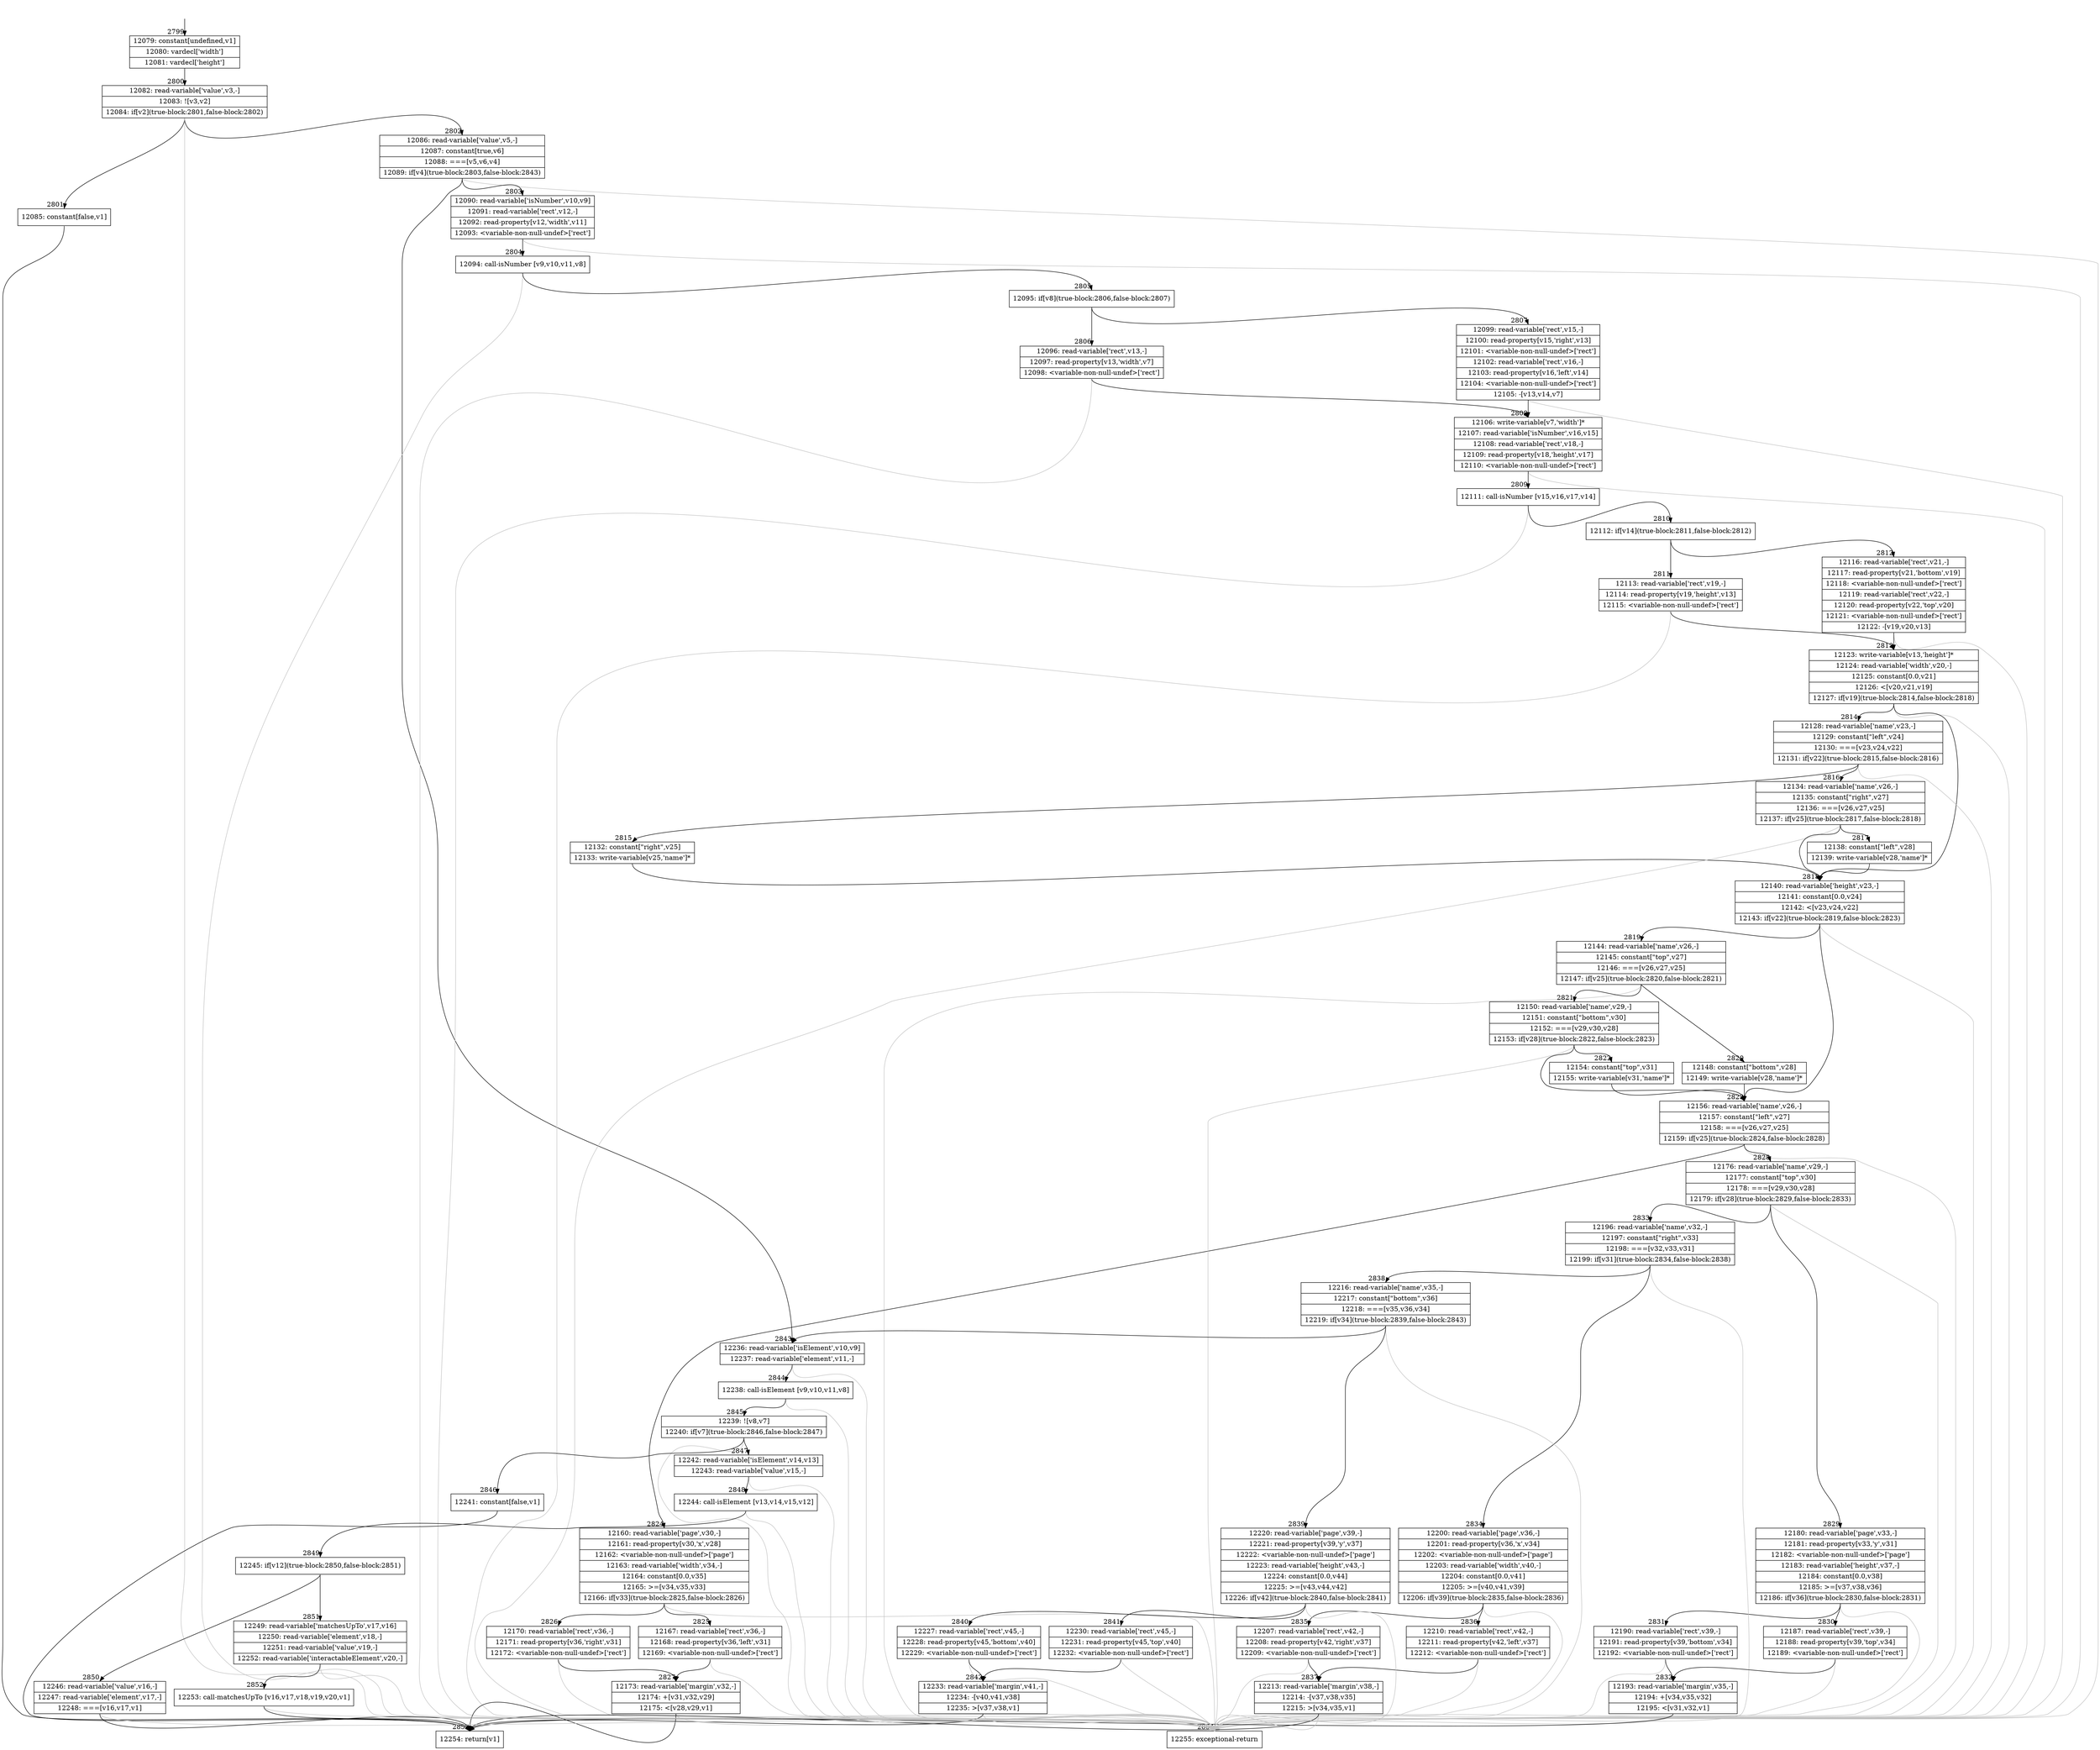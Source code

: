 digraph {
rankdir="TD"
BB_entry120[shape=none,label=""];
BB_entry120 -> BB2799 [tailport=s, headport=n, headlabel="    2799"]
BB2799 [shape=record label="{12079: constant[undefined,v1]|12080: vardecl['width']|12081: vardecl['height']}" ] 
BB2799 -> BB2800 [tailport=s, headport=n, headlabel="      2800"]
BB2800 [shape=record label="{12082: read-variable['value',v3,-]|12083: ![v3,v2]|12084: if[v2](true-block:2801,false-block:2802)}" ] 
BB2800 -> BB2801 [tailport=s, headport=n, headlabel="      2801"]
BB2800 -> BB2802 [tailport=s, headport=n, headlabel="      2802"]
BB2800 -> BB2854 [tailport=s, headport=n, color=gray, headlabel="      2854"]
BB2801 [shape=record label="{12085: constant[false,v1]}" ] 
BB2801 -> BB2853 [tailport=s, headport=n, headlabel="      2853"]
BB2802 [shape=record label="{12086: read-variable['value',v5,-]|12087: constant[true,v6]|12088: ===[v5,v6,v4]|12089: if[v4](true-block:2803,false-block:2843)}" ] 
BB2802 -> BB2803 [tailport=s, headport=n, headlabel="      2803"]
BB2802 -> BB2843 [tailport=s, headport=n, headlabel="      2843"]
BB2802 -> BB2854 [tailport=s, headport=n, color=gray]
BB2803 [shape=record label="{12090: read-variable['isNumber',v10,v9]|12091: read-variable['rect',v12,-]|12092: read-property[v12,'width',v11]|12093: \<variable-non-null-undef\>['rect']}" ] 
BB2803 -> BB2804 [tailport=s, headport=n, headlabel="      2804"]
BB2803 -> BB2854 [tailport=s, headport=n, color=gray]
BB2804 [shape=record label="{12094: call-isNumber [v9,v10,v11,v8]}" ] 
BB2804 -> BB2805 [tailport=s, headport=n, headlabel="      2805"]
BB2804 -> BB2854 [tailport=s, headport=n, color=gray]
BB2805 [shape=record label="{12095: if[v8](true-block:2806,false-block:2807)}" ] 
BB2805 -> BB2806 [tailport=s, headport=n, headlabel="      2806"]
BB2805 -> BB2807 [tailport=s, headport=n, headlabel="      2807"]
BB2806 [shape=record label="{12096: read-variable['rect',v13,-]|12097: read-property[v13,'width',v7]|12098: \<variable-non-null-undef\>['rect']}" ] 
BB2806 -> BB2808 [tailport=s, headport=n, headlabel="      2808"]
BB2806 -> BB2854 [tailport=s, headport=n, color=gray]
BB2807 [shape=record label="{12099: read-variable['rect',v15,-]|12100: read-property[v15,'right',v13]|12101: \<variable-non-null-undef\>['rect']|12102: read-variable['rect',v16,-]|12103: read-property[v16,'left',v14]|12104: \<variable-non-null-undef\>['rect']|12105: -[v13,v14,v7]}" ] 
BB2807 -> BB2808 [tailport=s, headport=n]
BB2807 -> BB2854 [tailport=s, headport=n, color=gray]
BB2808 [shape=record label="{12106: write-variable[v7,'width']*|12107: read-variable['isNumber',v16,v15]|12108: read-variable['rect',v18,-]|12109: read-property[v18,'height',v17]|12110: \<variable-non-null-undef\>['rect']}" ] 
BB2808 -> BB2809 [tailport=s, headport=n, headlabel="      2809"]
BB2808 -> BB2854 [tailport=s, headport=n, color=gray]
BB2809 [shape=record label="{12111: call-isNumber [v15,v16,v17,v14]}" ] 
BB2809 -> BB2810 [tailport=s, headport=n, headlabel="      2810"]
BB2809 -> BB2854 [tailport=s, headport=n, color=gray]
BB2810 [shape=record label="{12112: if[v14](true-block:2811,false-block:2812)}" ] 
BB2810 -> BB2811 [tailport=s, headport=n, headlabel="      2811"]
BB2810 -> BB2812 [tailport=s, headport=n, headlabel="      2812"]
BB2811 [shape=record label="{12113: read-variable['rect',v19,-]|12114: read-property[v19,'height',v13]|12115: \<variable-non-null-undef\>['rect']}" ] 
BB2811 -> BB2813 [tailport=s, headport=n, headlabel="      2813"]
BB2811 -> BB2854 [tailport=s, headport=n, color=gray]
BB2812 [shape=record label="{12116: read-variable['rect',v21,-]|12117: read-property[v21,'bottom',v19]|12118: \<variable-non-null-undef\>['rect']|12119: read-variable['rect',v22,-]|12120: read-property[v22,'top',v20]|12121: \<variable-non-null-undef\>['rect']|12122: -[v19,v20,v13]}" ] 
BB2812 -> BB2813 [tailport=s, headport=n]
BB2812 -> BB2854 [tailport=s, headport=n, color=gray]
BB2813 [shape=record label="{12123: write-variable[v13,'height']*|12124: read-variable['width',v20,-]|12125: constant[0.0,v21]|12126: \<[v20,v21,v19]|12127: if[v19](true-block:2814,false-block:2818)}" ] 
BB2813 -> BB2814 [tailport=s, headport=n, headlabel="      2814"]
BB2813 -> BB2818 [tailport=s, headport=n, headlabel="      2818"]
BB2813 -> BB2854 [tailport=s, headport=n, color=gray]
BB2814 [shape=record label="{12128: read-variable['name',v23,-]|12129: constant[\"left\",v24]|12130: ===[v23,v24,v22]|12131: if[v22](true-block:2815,false-block:2816)}" ] 
BB2814 -> BB2815 [tailport=s, headport=n, headlabel="      2815"]
BB2814 -> BB2816 [tailport=s, headport=n, headlabel="      2816"]
BB2814 -> BB2854 [tailport=s, headport=n, color=gray]
BB2815 [shape=record label="{12132: constant[\"right\",v25]|12133: write-variable[v25,'name']*}" ] 
BB2815 -> BB2818 [tailport=s, headport=n]
BB2816 [shape=record label="{12134: read-variable['name',v26,-]|12135: constant[\"right\",v27]|12136: ===[v26,v27,v25]|12137: if[v25](true-block:2817,false-block:2818)}" ] 
BB2816 -> BB2817 [tailport=s, headport=n, headlabel="      2817"]
BB2816 -> BB2818 [tailport=s, headport=n]
BB2816 -> BB2854 [tailport=s, headport=n, color=gray]
BB2817 [shape=record label="{12138: constant[\"left\",v28]|12139: write-variable[v28,'name']*}" ] 
BB2817 -> BB2818 [tailport=s, headport=n]
BB2818 [shape=record label="{12140: read-variable['height',v23,-]|12141: constant[0.0,v24]|12142: \<[v23,v24,v22]|12143: if[v22](true-block:2819,false-block:2823)}" ] 
BB2818 -> BB2819 [tailport=s, headport=n, headlabel="      2819"]
BB2818 -> BB2823 [tailport=s, headport=n, headlabel="      2823"]
BB2818 -> BB2854 [tailport=s, headport=n, color=gray]
BB2819 [shape=record label="{12144: read-variable['name',v26,-]|12145: constant[\"top\",v27]|12146: ===[v26,v27,v25]|12147: if[v25](true-block:2820,false-block:2821)}" ] 
BB2819 -> BB2820 [tailport=s, headport=n, headlabel="      2820"]
BB2819 -> BB2821 [tailport=s, headport=n, headlabel="      2821"]
BB2819 -> BB2854 [tailport=s, headport=n, color=gray]
BB2820 [shape=record label="{12148: constant[\"bottom\",v28]|12149: write-variable[v28,'name']*}" ] 
BB2820 -> BB2823 [tailport=s, headport=n]
BB2821 [shape=record label="{12150: read-variable['name',v29,-]|12151: constant[\"bottom\",v30]|12152: ===[v29,v30,v28]|12153: if[v28](true-block:2822,false-block:2823)}" ] 
BB2821 -> BB2822 [tailport=s, headport=n, headlabel="      2822"]
BB2821 -> BB2823 [tailport=s, headport=n]
BB2821 -> BB2854 [tailport=s, headport=n, color=gray]
BB2822 [shape=record label="{12154: constant[\"top\",v31]|12155: write-variable[v31,'name']*}" ] 
BB2822 -> BB2823 [tailport=s, headport=n]
BB2823 [shape=record label="{12156: read-variable['name',v26,-]|12157: constant[\"left\",v27]|12158: ===[v26,v27,v25]|12159: if[v25](true-block:2824,false-block:2828)}" ] 
BB2823 -> BB2824 [tailport=s, headport=n, headlabel="      2824"]
BB2823 -> BB2828 [tailport=s, headport=n, headlabel="      2828"]
BB2823 -> BB2854 [tailport=s, headport=n, color=gray]
BB2824 [shape=record label="{12160: read-variable['page',v30,-]|12161: read-property[v30,'x',v28]|12162: \<variable-non-null-undef\>['page']|12163: read-variable['width',v34,-]|12164: constant[0.0,v35]|12165: \>=[v34,v35,v33]|12166: if[v33](true-block:2825,false-block:2826)}" ] 
BB2824 -> BB2825 [tailport=s, headport=n, headlabel="      2825"]
BB2824 -> BB2826 [tailport=s, headport=n, headlabel="      2826"]
BB2824 -> BB2854 [tailport=s, headport=n, color=gray]
BB2825 [shape=record label="{12167: read-variable['rect',v36,-]|12168: read-property[v36,'left',v31]|12169: \<variable-non-null-undef\>['rect']}" ] 
BB2825 -> BB2827 [tailport=s, headport=n, headlabel="      2827"]
BB2825 -> BB2854 [tailport=s, headport=n, color=gray]
BB2826 [shape=record label="{12170: read-variable['rect',v36,-]|12171: read-property[v36,'right',v31]|12172: \<variable-non-null-undef\>['rect']}" ] 
BB2826 -> BB2827 [tailport=s, headport=n]
BB2826 -> BB2854 [tailport=s, headport=n, color=gray]
BB2827 [shape=record label="{12173: read-variable['margin',v32,-]|12174: +[v31,v32,v29]|12175: \<[v28,v29,v1]}" ] 
BB2827 -> BB2853 [tailport=s, headport=n]
BB2827 -> BB2854 [tailport=s, headport=n, color=gray]
BB2828 [shape=record label="{12176: read-variable['name',v29,-]|12177: constant[\"top\",v30]|12178: ===[v29,v30,v28]|12179: if[v28](true-block:2829,false-block:2833)}" ] 
BB2828 -> BB2829 [tailport=s, headport=n, headlabel="      2829"]
BB2828 -> BB2833 [tailport=s, headport=n, headlabel="      2833"]
BB2828 -> BB2854 [tailport=s, headport=n, color=gray]
BB2829 [shape=record label="{12180: read-variable['page',v33,-]|12181: read-property[v33,'y',v31]|12182: \<variable-non-null-undef\>['page']|12183: read-variable['height',v37,-]|12184: constant[0.0,v38]|12185: \>=[v37,v38,v36]|12186: if[v36](true-block:2830,false-block:2831)}" ] 
BB2829 -> BB2830 [tailport=s, headport=n, headlabel="      2830"]
BB2829 -> BB2831 [tailport=s, headport=n, headlabel="      2831"]
BB2829 -> BB2854 [tailport=s, headport=n, color=gray]
BB2830 [shape=record label="{12187: read-variable['rect',v39,-]|12188: read-property[v39,'top',v34]|12189: \<variable-non-null-undef\>['rect']}" ] 
BB2830 -> BB2832 [tailport=s, headport=n, headlabel="      2832"]
BB2830 -> BB2854 [tailport=s, headport=n, color=gray]
BB2831 [shape=record label="{12190: read-variable['rect',v39,-]|12191: read-property[v39,'bottom',v34]|12192: \<variable-non-null-undef\>['rect']}" ] 
BB2831 -> BB2832 [tailport=s, headport=n]
BB2831 -> BB2854 [tailport=s, headport=n, color=gray]
BB2832 [shape=record label="{12193: read-variable['margin',v35,-]|12194: +[v34,v35,v32]|12195: \<[v31,v32,v1]}" ] 
BB2832 -> BB2853 [tailport=s, headport=n]
BB2832 -> BB2854 [tailport=s, headport=n, color=gray]
BB2833 [shape=record label="{12196: read-variable['name',v32,-]|12197: constant[\"right\",v33]|12198: ===[v32,v33,v31]|12199: if[v31](true-block:2834,false-block:2838)}" ] 
BB2833 -> BB2834 [tailport=s, headport=n, headlabel="      2834"]
BB2833 -> BB2838 [tailport=s, headport=n, headlabel="      2838"]
BB2833 -> BB2854 [tailport=s, headport=n, color=gray]
BB2834 [shape=record label="{12200: read-variable['page',v36,-]|12201: read-property[v36,'x',v34]|12202: \<variable-non-null-undef\>['page']|12203: read-variable['width',v40,-]|12204: constant[0.0,v41]|12205: \>=[v40,v41,v39]|12206: if[v39](true-block:2835,false-block:2836)}" ] 
BB2834 -> BB2835 [tailport=s, headport=n, headlabel="      2835"]
BB2834 -> BB2836 [tailport=s, headport=n, headlabel="      2836"]
BB2834 -> BB2854 [tailport=s, headport=n, color=gray]
BB2835 [shape=record label="{12207: read-variable['rect',v42,-]|12208: read-property[v42,'right',v37]|12209: \<variable-non-null-undef\>['rect']}" ] 
BB2835 -> BB2837 [tailport=s, headport=n, headlabel="      2837"]
BB2835 -> BB2854 [tailport=s, headport=n, color=gray]
BB2836 [shape=record label="{12210: read-variable['rect',v42,-]|12211: read-property[v42,'left',v37]|12212: \<variable-non-null-undef\>['rect']}" ] 
BB2836 -> BB2837 [tailport=s, headport=n]
BB2836 -> BB2854 [tailport=s, headport=n, color=gray]
BB2837 [shape=record label="{12213: read-variable['margin',v38,-]|12214: -[v37,v38,v35]|12215: \>[v34,v35,v1]}" ] 
BB2837 -> BB2853 [tailport=s, headport=n]
BB2837 -> BB2854 [tailport=s, headport=n, color=gray]
BB2838 [shape=record label="{12216: read-variable['name',v35,-]|12217: constant[\"bottom\",v36]|12218: ===[v35,v36,v34]|12219: if[v34](true-block:2839,false-block:2843)}" ] 
BB2838 -> BB2839 [tailport=s, headport=n, headlabel="      2839"]
BB2838 -> BB2843 [tailport=s, headport=n]
BB2838 -> BB2854 [tailport=s, headport=n, color=gray]
BB2839 [shape=record label="{12220: read-variable['page',v39,-]|12221: read-property[v39,'y',v37]|12222: \<variable-non-null-undef\>['page']|12223: read-variable['height',v43,-]|12224: constant[0.0,v44]|12225: \>=[v43,v44,v42]|12226: if[v42](true-block:2840,false-block:2841)}" ] 
BB2839 -> BB2840 [tailport=s, headport=n, headlabel="      2840"]
BB2839 -> BB2841 [tailport=s, headport=n, headlabel="      2841"]
BB2839 -> BB2854 [tailport=s, headport=n, color=gray]
BB2840 [shape=record label="{12227: read-variable['rect',v45,-]|12228: read-property[v45,'bottom',v40]|12229: \<variable-non-null-undef\>['rect']}" ] 
BB2840 -> BB2842 [tailport=s, headport=n, headlabel="      2842"]
BB2840 -> BB2854 [tailport=s, headport=n, color=gray]
BB2841 [shape=record label="{12230: read-variable['rect',v45,-]|12231: read-property[v45,'top',v40]|12232: \<variable-non-null-undef\>['rect']}" ] 
BB2841 -> BB2842 [tailport=s, headport=n]
BB2841 -> BB2854 [tailport=s, headport=n, color=gray]
BB2842 [shape=record label="{12233: read-variable['margin',v41,-]|12234: -[v40,v41,v38]|12235: \>[v37,v38,v1]}" ] 
BB2842 -> BB2853 [tailport=s, headport=n]
BB2842 -> BB2854 [tailport=s, headport=n, color=gray]
BB2843 [shape=record label="{12236: read-variable['isElement',v10,v9]|12237: read-variable['element',v11,-]}" ] 
BB2843 -> BB2844 [tailport=s, headport=n, headlabel="      2844"]
BB2843 -> BB2854 [tailport=s, headport=n, color=gray]
BB2844 [shape=record label="{12238: call-isElement [v9,v10,v11,v8]}" ] 
BB2844 -> BB2845 [tailport=s, headport=n, headlabel="      2845"]
BB2844 -> BB2854 [tailport=s, headport=n, color=gray]
BB2845 [shape=record label="{12239: ![v8,v7]|12240: if[v7](true-block:2846,false-block:2847)}" ] 
BB2845 -> BB2846 [tailport=s, headport=n, headlabel="      2846"]
BB2845 -> BB2847 [tailport=s, headport=n, headlabel="      2847"]
BB2845 -> BB2854 [tailport=s, headport=n, color=gray]
BB2846 [shape=record label="{12241: constant[false,v1]}" ] 
BB2846 -> BB2853 [tailport=s, headport=n]
BB2847 [shape=record label="{12242: read-variable['isElement',v14,v13]|12243: read-variable['value',v15,-]}" ] 
BB2847 -> BB2848 [tailport=s, headport=n, headlabel="      2848"]
BB2847 -> BB2854 [tailport=s, headport=n, color=gray]
BB2848 [shape=record label="{12244: call-isElement [v13,v14,v15,v12]}" ] 
BB2848 -> BB2849 [tailport=s, headport=n, headlabel="      2849"]
BB2848 -> BB2854 [tailport=s, headport=n, color=gray]
BB2849 [shape=record label="{12245: if[v12](true-block:2850,false-block:2851)}" ] 
BB2849 -> BB2850 [tailport=s, headport=n, headlabel="      2850"]
BB2849 -> BB2851 [tailport=s, headport=n, headlabel="      2851"]
BB2850 [shape=record label="{12246: read-variable['value',v16,-]|12247: read-variable['element',v17,-]|12248: ===[v16,v17,v1]}" ] 
BB2850 -> BB2853 [tailport=s, headport=n]
BB2850 -> BB2854 [tailport=s, headport=n, color=gray]
BB2851 [shape=record label="{12249: read-variable['matchesUpTo',v17,v16]|12250: read-variable['element',v18,-]|12251: read-variable['value',v19,-]|12252: read-variable['interactableElement',v20,-]}" ] 
BB2851 -> BB2852 [tailport=s, headport=n, headlabel="      2852"]
BB2851 -> BB2854 [tailport=s, headport=n, color=gray]
BB2852 [shape=record label="{12253: call-matchesUpTo [v16,v17,v18,v19,v20,v1]}" ] 
BB2852 -> BB2853 [tailport=s, headport=n]
BB2852 -> BB2854 [tailport=s, headport=n, color=gray]
BB2853 [shape=record label="{12254: return[v1]}" ] 
BB2854 [shape=record label="{12255: exceptional-return}" ] 
//#$~ 3605
}
